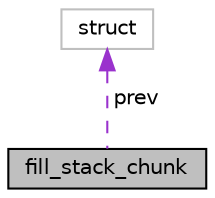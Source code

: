 digraph "fill_stack_chunk"
{
  edge [fontname="Helvetica",fontsize="10",labelfontname="Helvetica",labelfontsize="10"];
  node [fontname="Helvetica",fontsize="10",shape=record];
  Node1 [label="fill_stack_chunk",height=0.2,width=0.4,color="black", fillcolor="grey75", style="filled" fontcolor="black"];
  Node2 -> Node1 [dir="back",color="darkorchid3",fontsize="10",style="dashed",label=" prev" ,fontname="Helvetica"];
  Node2 [label="struct",height=0.2,width=0.4,color="grey75", fillcolor="white", style="filled"];
}
